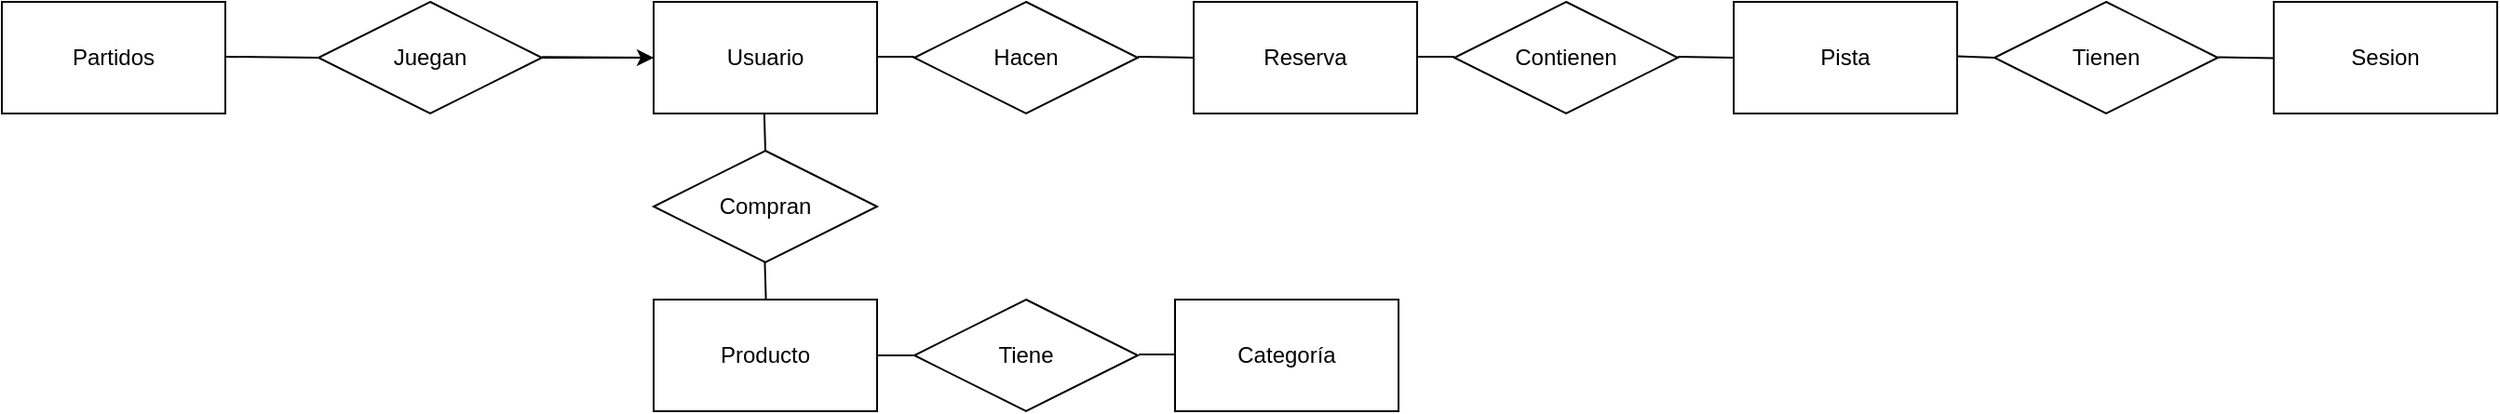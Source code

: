 <mxfile>
    <diagram name="Página-1" id="H6YIQUZw9E2RT2aVXurg">
        <mxGraphModel dx="2581" dy="802" grid="1" gridSize="10" guides="1" tooltips="1" connect="1" arrows="1" fold="1" page="1" pageScale="1" pageWidth="827" pageHeight="1169" math="0" shadow="0">
            <root>
                <mxCell id="0"/>
                <mxCell id="1" parent="0"/>
                <mxCell id="HGlUlhBQQ_p0EHXVE_Ru-1" value="Usuario" style="rounded=0;whiteSpace=wrap;html=1;" parent="1" vertex="1">
                    <mxGeometry x="170" y="80" width="120" height="60" as="geometry"/>
                </mxCell>
                <mxCell id="HGlUlhBQQ_p0EHXVE_Ru-2" value="Sesion" style="rounded=0;whiteSpace=wrap;html=1;" parent="1" vertex="1">
                    <mxGeometry x="1040" y="80" width="120" height="60" as="geometry"/>
                </mxCell>
                <mxCell id="HGlUlhBQQ_p0EHXVE_Ru-3" value="Reserva" style="rounded=0;whiteSpace=wrap;html=1;" parent="1" vertex="1">
                    <mxGeometry x="460" y="80" width="120" height="60" as="geometry"/>
                </mxCell>
                <mxCell id="HGlUlhBQQ_p0EHXVE_Ru-4" value="Pista" style="rounded=0;whiteSpace=wrap;html=1;" parent="1" vertex="1">
                    <mxGeometry x="750" y="80" width="120" height="60" as="geometry"/>
                </mxCell>
                <mxCell id="HGlUlhBQQ_p0EHXVE_Ru-5" value="Producto" style="rounded=0;whiteSpace=wrap;html=1;" parent="1" vertex="1">
                    <mxGeometry x="170" y="240" width="120" height="60" as="geometry"/>
                </mxCell>
                <mxCell id="HGlUlhBQQ_p0EHXVE_Ru-7" value="Categoría" style="rounded=0;whiteSpace=wrap;html=1;" parent="1" vertex="1">
                    <mxGeometry x="450" y="240" width="120" height="60" as="geometry"/>
                </mxCell>
                <mxCell id="HGlUlhBQQ_p0EHXVE_Ru-8" value="" style="endArrow=none;html=1;rounded=0;entryX=0.5;entryY=1;entryDx=0;entryDy=0;exitX=0.5;exitY=0;exitDx=0;exitDy=0;" parent="1" source="HGlUlhBQQ_p0EHXVE_Ru-10" edge="1">
                    <mxGeometry width="50" height="50" relative="1" as="geometry">
                        <mxPoint x="229.41" y="170" as="sourcePoint"/>
                        <mxPoint x="229.41" y="140" as="targetPoint"/>
                    </mxGeometry>
                </mxCell>
                <mxCell id="HGlUlhBQQ_p0EHXVE_Ru-10" value="Compran" style="shape=rhombus;perimeter=rhombusPerimeter;whiteSpace=wrap;html=1;align=center;" parent="1" vertex="1">
                    <mxGeometry x="170" y="160" width="120" height="60" as="geometry"/>
                </mxCell>
                <mxCell id="HGlUlhBQQ_p0EHXVE_Ru-12" value="Tiene" style="shape=rhombus;perimeter=rhombusPerimeter;whiteSpace=wrap;html=1;align=center;" parent="1" vertex="1">
                    <mxGeometry x="310" y="240" width="120" height="60" as="geometry"/>
                </mxCell>
                <mxCell id="HGlUlhBQQ_p0EHXVE_Ru-13" value="Hacen" style="shape=rhombus;perimeter=rhombusPerimeter;whiteSpace=wrap;html=1;align=center;" parent="1" vertex="1">
                    <mxGeometry x="310" y="80" width="120" height="60" as="geometry"/>
                </mxCell>
                <mxCell id="HGlUlhBQQ_p0EHXVE_Ru-14" value="Contienen" style="shape=rhombus;perimeter=rhombusPerimeter;whiteSpace=wrap;html=1;align=center;" parent="1" vertex="1">
                    <mxGeometry x="600" y="80" width="120" height="60" as="geometry"/>
                </mxCell>
                <mxCell id="HGlUlhBQQ_p0EHXVE_Ru-15" value="Tienen" style="shape=rhombus;perimeter=rhombusPerimeter;whiteSpace=wrap;html=1;align=center;" parent="1" vertex="1">
                    <mxGeometry x="890" y="80" width="120" height="60" as="geometry"/>
                </mxCell>
                <mxCell id="HGlUlhBQQ_p0EHXVE_Ru-18" value="" style="endArrow=none;html=1;rounded=0;entryX=0.5;entryY=1;entryDx=0;entryDy=0;exitX=0.5;exitY=0;exitDx=0;exitDy=0;" parent="1" edge="1">
                    <mxGeometry width="50" height="50" relative="1" as="geometry">
                        <mxPoint x="230.3" y="240" as="sourcePoint"/>
                        <mxPoint x="229.71" y="220" as="targetPoint"/>
                    </mxGeometry>
                </mxCell>
                <mxCell id="HGlUlhBQQ_p0EHXVE_Ru-19" value="" style="endArrow=none;html=1;rounded=0;entryX=0.5;entryY=1;entryDx=0;entryDy=0;exitX=1;exitY=0.5;exitDx=0;exitDy=0;" parent="1" source="HGlUlhBQQ_p0EHXVE_Ru-5" edge="1">
                    <mxGeometry width="50" height="50" relative="1" as="geometry">
                        <mxPoint x="310" y="290" as="sourcePoint"/>
                        <mxPoint x="309.41" y="270" as="targetPoint"/>
                    </mxGeometry>
                </mxCell>
                <mxCell id="HGlUlhBQQ_p0EHXVE_Ru-20" value="" style="endArrow=none;html=1;rounded=0;entryX=0.5;entryY=1;entryDx=0;entryDy=0;exitX=1;exitY=0.5;exitDx=0;exitDy=0;" parent="1" edge="1">
                    <mxGeometry width="50" height="50" relative="1" as="geometry">
                        <mxPoint x="430.59" y="269.47" as="sourcePoint"/>
                        <mxPoint x="450" y="269.47" as="targetPoint"/>
                    </mxGeometry>
                </mxCell>
                <mxCell id="HGlUlhBQQ_p0EHXVE_Ru-21" value="" style="endArrow=none;html=1;rounded=0;entryX=0.5;entryY=1;entryDx=0;entryDy=0;exitX=1;exitY=0.5;exitDx=0;exitDy=0;" parent="1" edge="1">
                    <mxGeometry width="50" height="50" relative="1" as="geometry">
                        <mxPoint x="290.59" y="109.52" as="sourcePoint"/>
                        <mxPoint x="310.0" y="109.52" as="targetPoint"/>
                    </mxGeometry>
                </mxCell>
                <mxCell id="HGlUlhBQQ_p0EHXVE_Ru-22" value="" style="endArrow=none;html=1;rounded=0;entryX=0;entryY=0.5;entryDx=0;entryDy=0;exitX=1;exitY=0.5;exitDx=0;exitDy=0;" parent="1" target="HGlUlhBQQ_p0EHXVE_Ru-3" edge="1">
                    <mxGeometry width="50" height="50" relative="1" as="geometry">
                        <mxPoint x="430" y="109.52" as="sourcePoint"/>
                        <mxPoint x="449.41" y="109.52" as="targetPoint"/>
                    </mxGeometry>
                </mxCell>
                <mxCell id="HGlUlhBQQ_p0EHXVE_Ru-23" value="" style="endArrow=none;html=1;rounded=0;entryX=0.5;entryY=1;entryDx=0;entryDy=0;exitX=1;exitY=0.5;exitDx=0;exitDy=0;" parent="1" edge="1">
                    <mxGeometry width="50" height="50" relative="1" as="geometry">
                        <mxPoint x="580.59" y="109.52" as="sourcePoint"/>
                        <mxPoint x="600" y="109.52" as="targetPoint"/>
                    </mxGeometry>
                </mxCell>
                <mxCell id="HGlUlhBQQ_p0EHXVE_Ru-24" value="" style="endArrow=none;html=1;rounded=0;entryX=0;entryY=0.5;entryDx=0;entryDy=0;exitX=1;exitY=0.5;exitDx=0;exitDy=0;" parent="1" target="HGlUlhBQQ_p0EHXVE_Ru-4" edge="1">
                    <mxGeometry width="50" height="50" relative="1" as="geometry">
                        <mxPoint x="720" y="109.52" as="sourcePoint"/>
                        <mxPoint x="739.41" y="109.52" as="targetPoint"/>
                    </mxGeometry>
                </mxCell>
                <mxCell id="HGlUlhBQQ_p0EHXVE_Ru-25" value="" style="endArrow=none;html=1;rounded=0;exitX=1;exitY=0.5;exitDx=0;exitDy=0;" parent="1" edge="1">
                    <mxGeometry width="50" height="50" relative="1" as="geometry">
                        <mxPoint x="870" y="109.29" as="sourcePoint"/>
                        <mxPoint x="890" y="110" as="targetPoint"/>
                    </mxGeometry>
                </mxCell>
                <mxCell id="HGlUlhBQQ_p0EHXVE_Ru-26" value="" style="endArrow=none;html=1;rounded=0;entryX=0;entryY=0.5;entryDx=0;entryDy=0;exitX=1;exitY=0.5;exitDx=0;exitDy=0;" parent="1" edge="1">
                    <mxGeometry width="50" height="50" relative="1" as="geometry">
                        <mxPoint x="1010" y="109.75" as="sourcePoint"/>
                        <mxPoint x="1040" y="110.23" as="targetPoint"/>
                    </mxGeometry>
                </mxCell>
                <mxCell id="5" value="" style="edgeStyle=none;html=1;" parent="1" source="2" target="HGlUlhBQQ_p0EHXVE_Ru-1" edge="1">
                    <mxGeometry relative="1" as="geometry"/>
                </mxCell>
                <mxCell id="2" value="Juegan" style="shape=rhombus;perimeter=rhombusPerimeter;whiteSpace=wrap;html=1;align=center;" parent="1" vertex="1">
                    <mxGeometry x="-10" y="80" width="120" height="60" as="geometry"/>
                </mxCell>
                <mxCell id="3" value="" style="endArrow=none;html=1;rounded=0;entryX=0;entryY=0.5;entryDx=0;entryDy=0;exitX=1;exitY=0.5;exitDx=0;exitDy=0;" parent="1" target="HGlUlhBQQ_p0EHXVE_Ru-1" edge="1">
                    <mxGeometry width="50" height="50" relative="1" as="geometry">
                        <mxPoint x="110.0" y="109.58" as="sourcePoint"/>
                        <mxPoint x="129.41" y="109.58" as="targetPoint"/>
                    </mxGeometry>
                </mxCell>
                <mxCell id="4" value="Partidos" style="rounded=0;whiteSpace=wrap;html=1;" parent="1" vertex="1">
                    <mxGeometry x="-180" y="80" width="120" height="60" as="geometry"/>
                </mxCell>
                <mxCell id="6" value="" style="endArrow=none;html=1;rounded=0;exitX=1;exitY=0.5;exitDx=0;exitDy=0;" parent="1" edge="1">
                    <mxGeometry width="50" height="50" relative="1" as="geometry">
                        <mxPoint x="-60.0" y="109.5" as="sourcePoint"/>
                        <mxPoint x="-10" y="110" as="targetPoint"/>
                    </mxGeometry>
                </mxCell>
            </root>
        </mxGraphModel>
    </diagram>
</mxfile>